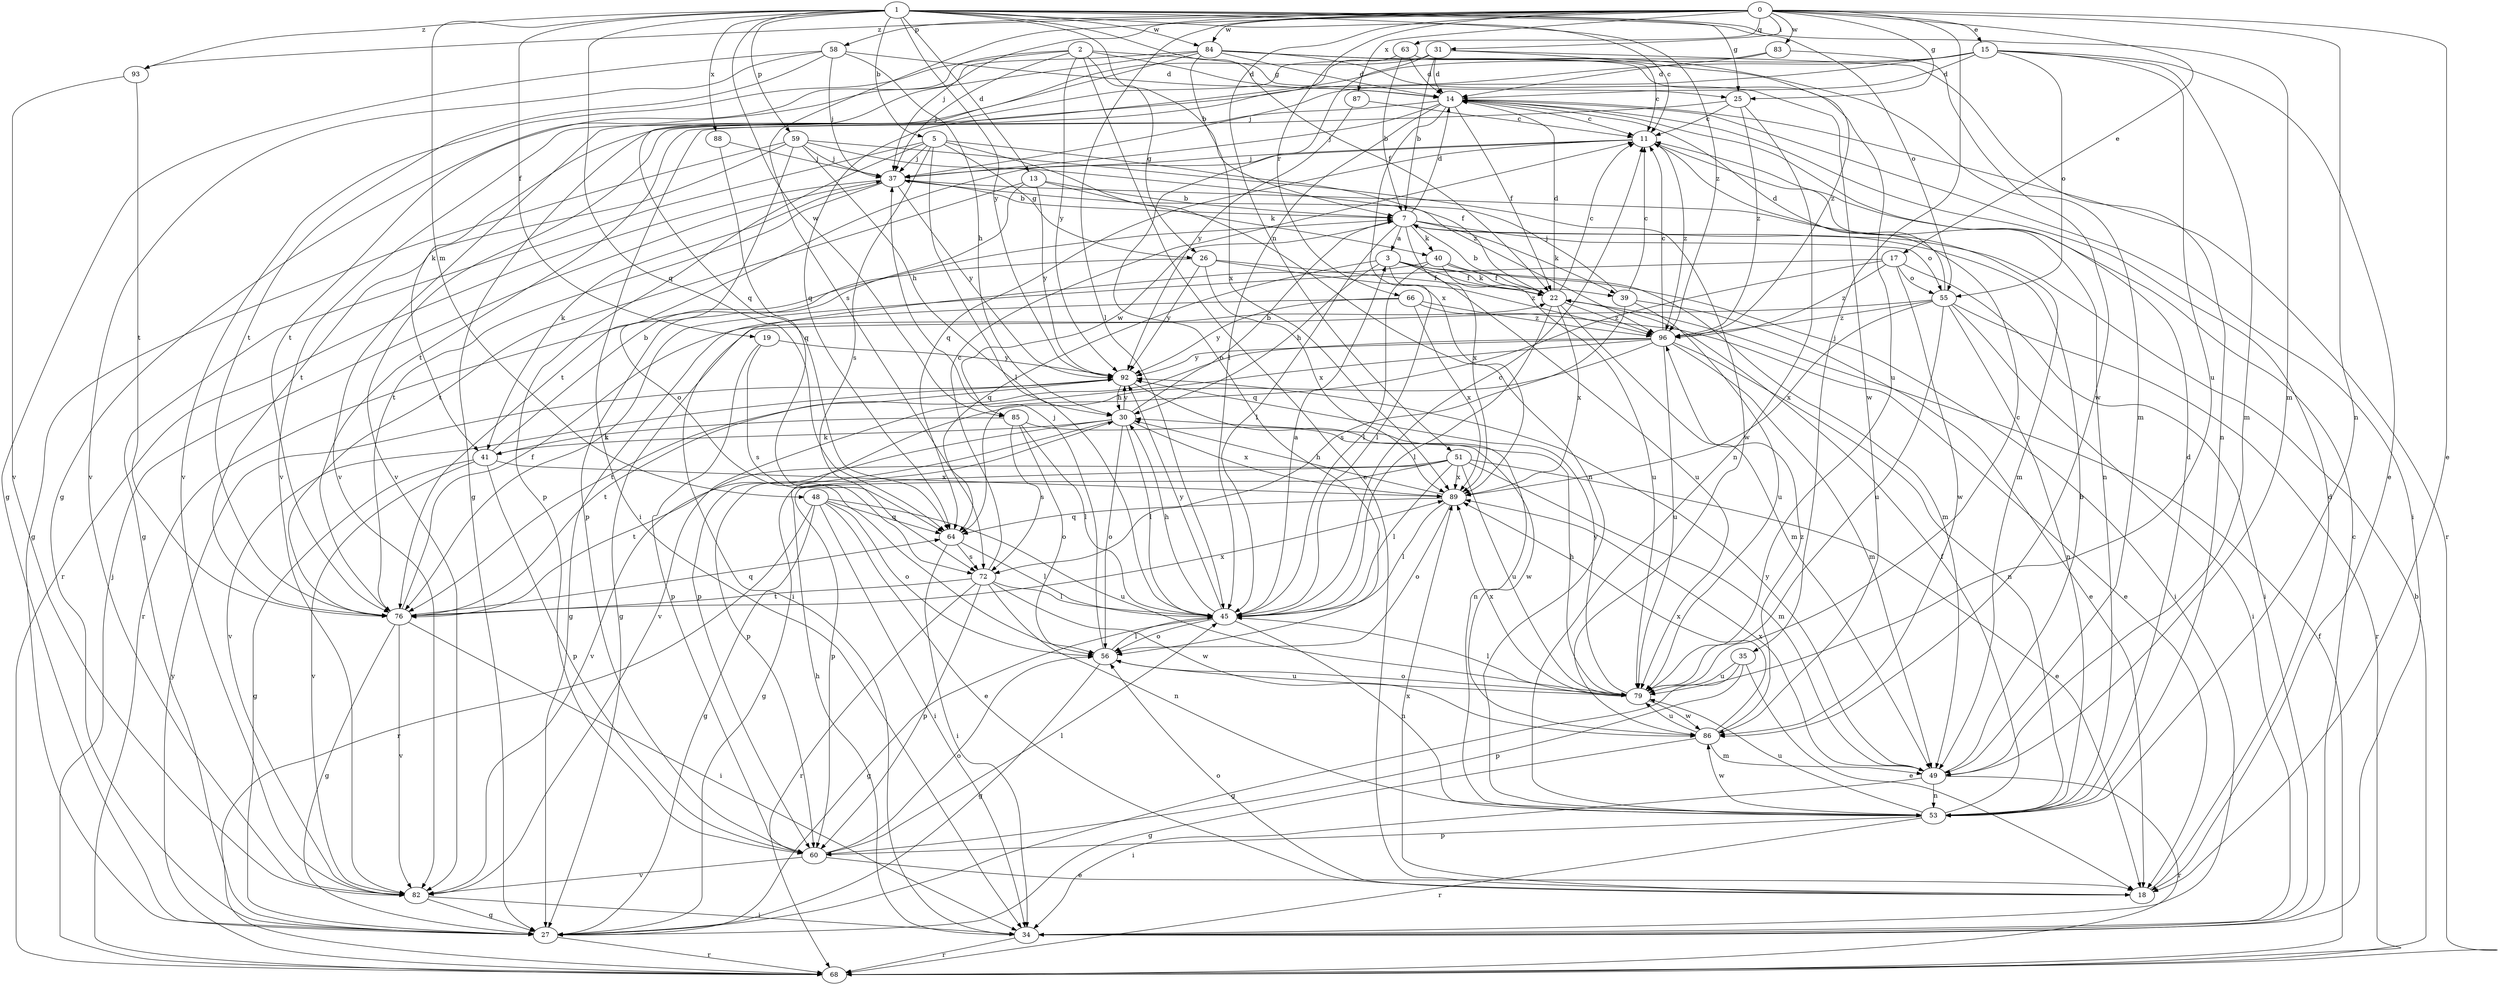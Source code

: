 strict digraph  {
0;
1;
2;
3;
5;
7;
11;
13;
14;
15;
17;
18;
19;
22;
25;
26;
27;
30;
31;
34;
35;
37;
39;
40;
41;
45;
48;
49;
51;
53;
55;
56;
58;
59;
60;
63;
64;
66;
68;
72;
76;
79;
82;
83;
84;
85;
86;
87;
88;
89;
92;
93;
96;
0 -> 15  [label=e];
0 -> 17  [label=e];
0 -> 18  [label=e];
0 -> 25  [label=g];
0 -> 31  [label=i];
0 -> 35  [label=j];
0 -> 37  [label=j];
0 -> 45  [label=l];
0 -> 51  [label=n];
0 -> 53  [label=n];
0 -> 58  [label=p];
0 -> 63  [label=q];
0 -> 66  [label=r];
0 -> 72  [label=s];
0 -> 83  [label=w];
0 -> 84  [label=w];
0 -> 87  [label=x];
0 -> 93  [label=z];
1 -> 5  [label=b];
1 -> 7  [label=b];
1 -> 11  [label=c];
1 -> 13  [label=d];
1 -> 19  [label=f];
1 -> 22  [label=f];
1 -> 25  [label=g];
1 -> 48  [label=m];
1 -> 49  [label=m];
1 -> 55  [label=o];
1 -> 59  [label=p];
1 -> 64  [label=q];
1 -> 84  [label=w];
1 -> 85  [label=w];
1 -> 88  [label=x];
1 -> 92  [label=y];
1 -> 93  [label=z];
1 -> 96  [label=z];
2 -> 14  [label=d];
2 -> 18  [label=e];
2 -> 25  [label=g];
2 -> 26  [label=g];
2 -> 37  [label=j];
2 -> 76  [label=t];
2 -> 82  [label=v];
2 -> 92  [label=y];
3 -> 22  [label=f];
3 -> 30  [label=h];
3 -> 34  [label=i];
3 -> 39  [label=k];
3 -> 45  [label=l];
3 -> 64  [label=q];
3 -> 79  [label=u];
5 -> 22  [label=f];
5 -> 26  [label=g];
5 -> 27  [label=g];
5 -> 37  [label=j];
5 -> 45  [label=l];
5 -> 53  [label=n];
5 -> 60  [label=p];
5 -> 72  [label=s];
7 -> 3  [label=a];
7 -> 14  [label=d];
7 -> 39  [label=k];
7 -> 40  [label=k];
7 -> 45  [label=l];
7 -> 55  [label=o];
7 -> 85  [label=w];
7 -> 89  [label=x];
11 -> 37  [label=j];
11 -> 53  [label=n];
11 -> 64  [label=q];
11 -> 76  [label=t];
11 -> 96  [label=z];
13 -> 7  [label=b];
13 -> 40  [label=k];
13 -> 60  [label=p];
13 -> 76  [label=t];
13 -> 92  [label=y];
14 -> 11  [label=c];
14 -> 22  [label=f];
14 -> 34  [label=i];
14 -> 37  [label=j];
14 -> 45  [label=l];
14 -> 68  [label=r];
14 -> 76  [label=t];
14 -> 89  [label=x];
15 -> 14  [label=d];
15 -> 18  [label=e];
15 -> 37  [label=j];
15 -> 41  [label=k];
15 -> 49  [label=m];
15 -> 55  [label=o];
15 -> 79  [label=u];
15 -> 82  [label=v];
17 -> 34  [label=i];
17 -> 55  [label=o];
17 -> 64  [label=q];
17 -> 76  [label=t];
17 -> 86  [label=w];
17 -> 96  [label=z];
18 -> 14  [label=d];
18 -> 56  [label=o];
18 -> 89  [label=x];
19 -> 60  [label=p];
19 -> 72  [label=s];
19 -> 92  [label=y];
22 -> 7  [label=b];
22 -> 11  [label=c];
22 -> 14  [label=d];
22 -> 45  [label=l];
22 -> 49  [label=m];
22 -> 89  [label=x];
22 -> 96  [label=z];
25 -> 11  [label=c];
25 -> 34  [label=i];
25 -> 53  [label=n];
25 -> 96  [label=z];
26 -> 22  [label=f];
26 -> 68  [label=r];
26 -> 89  [label=x];
26 -> 92  [label=y];
26 -> 96  [label=z];
27 -> 68  [label=r];
30 -> 7  [label=b];
30 -> 41  [label=k];
30 -> 45  [label=l];
30 -> 56  [label=o];
30 -> 60  [label=p];
30 -> 82  [label=v];
30 -> 89  [label=x];
30 -> 92  [label=y];
31 -> 7  [label=b];
31 -> 14  [label=d];
31 -> 53  [label=n];
31 -> 56  [label=o];
31 -> 82  [label=v];
31 -> 96  [label=z];
34 -> 11  [label=c];
34 -> 30  [label=h];
34 -> 68  [label=r];
35 -> 18  [label=e];
35 -> 27  [label=g];
35 -> 60  [label=p];
35 -> 79  [label=u];
37 -> 7  [label=b];
37 -> 41  [label=k];
37 -> 49  [label=m];
37 -> 68  [label=r];
37 -> 76  [label=t];
37 -> 92  [label=y];
39 -> 11  [label=c];
39 -> 18  [label=e];
39 -> 37  [label=j];
39 -> 72  [label=s];
39 -> 79  [label=u];
40 -> 22  [label=f];
40 -> 34  [label=i];
40 -> 45  [label=l];
40 -> 49  [label=m];
40 -> 79  [label=u];
41 -> 7  [label=b];
41 -> 27  [label=g];
41 -> 60  [label=p];
41 -> 82  [label=v];
41 -> 89  [label=x];
45 -> 3  [label=a];
45 -> 11  [label=c];
45 -> 27  [label=g];
45 -> 30  [label=h];
45 -> 53  [label=n];
45 -> 56  [label=o];
45 -> 92  [label=y];
48 -> 18  [label=e];
48 -> 27  [label=g];
48 -> 34  [label=i];
48 -> 56  [label=o];
48 -> 64  [label=q];
48 -> 68  [label=r];
48 -> 79  [label=u];
49 -> 7  [label=b];
49 -> 34  [label=i];
49 -> 53  [label=n];
49 -> 68  [label=r];
49 -> 89  [label=x];
49 -> 92  [label=y];
51 -> 18  [label=e];
51 -> 27  [label=g];
51 -> 45  [label=l];
51 -> 49  [label=m];
51 -> 60  [label=p];
51 -> 76  [label=t];
51 -> 79  [label=u];
51 -> 89  [label=x];
53 -> 14  [label=d];
53 -> 22  [label=f];
53 -> 60  [label=p];
53 -> 68  [label=r];
53 -> 79  [label=u];
53 -> 86  [label=w];
55 -> 14  [label=d];
55 -> 27  [label=g];
55 -> 34  [label=i];
55 -> 53  [label=n];
55 -> 68  [label=r];
55 -> 79  [label=u];
55 -> 89  [label=x];
55 -> 96  [label=z];
56 -> 27  [label=g];
56 -> 37  [label=j];
56 -> 45  [label=l];
56 -> 79  [label=u];
58 -> 14  [label=d];
58 -> 27  [label=g];
58 -> 30  [label=h];
58 -> 37  [label=j];
58 -> 76  [label=t];
58 -> 82  [label=v];
59 -> 27  [label=g];
59 -> 30  [label=h];
59 -> 37  [label=j];
59 -> 56  [label=o];
59 -> 76  [label=t];
59 -> 86  [label=w];
59 -> 96  [label=z];
60 -> 18  [label=e];
60 -> 45  [label=l];
60 -> 56  [label=o];
60 -> 82  [label=v];
63 -> 7  [label=b];
63 -> 11  [label=c];
63 -> 14  [label=d];
63 -> 64  [label=q];
64 -> 34  [label=i];
64 -> 45  [label=l];
64 -> 72  [label=s];
66 -> 18  [label=e];
66 -> 27  [label=g];
66 -> 89  [label=x];
66 -> 92  [label=y];
66 -> 96  [label=z];
68 -> 7  [label=b];
68 -> 22  [label=f];
68 -> 37  [label=j];
68 -> 92  [label=y];
72 -> 11  [label=c];
72 -> 45  [label=l];
72 -> 53  [label=n];
72 -> 60  [label=p];
72 -> 68  [label=r];
72 -> 76  [label=t];
72 -> 86  [label=w];
76 -> 22  [label=f];
76 -> 27  [label=g];
76 -> 34  [label=i];
76 -> 64  [label=q];
76 -> 82  [label=v];
76 -> 89  [label=x];
79 -> 11  [label=c];
79 -> 30  [label=h];
79 -> 45  [label=l];
79 -> 56  [label=o];
79 -> 86  [label=w];
79 -> 89  [label=x];
79 -> 92  [label=y];
82 -> 27  [label=g];
82 -> 34  [label=i];
83 -> 14  [label=d];
83 -> 27  [label=g];
83 -> 86  [label=w];
84 -> 14  [label=d];
84 -> 27  [label=g];
84 -> 49  [label=m];
84 -> 64  [label=q];
84 -> 79  [label=u];
84 -> 82  [label=v];
84 -> 86  [label=w];
84 -> 89  [label=x];
85 -> 41  [label=k];
85 -> 45  [label=l];
85 -> 56  [label=o];
85 -> 72  [label=s];
85 -> 86  [label=w];
86 -> 27  [label=g];
86 -> 49  [label=m];
86 -> 79  [label=u];
86 -> 89  [label=x];
86 -> 96  [label=z];
87 -> 11  [label=c];
87 -> 92  [label=y];
88 -> 37  [label=j];
88 -> 64  [label=q];
89 -> 30  [label=h];
89 -> 45  [label=l];
89 -> 56  [label=o];
89 -> 64  [label=q];
92 -> 30  [label=h];
92 -> 53  [label=n];
92 -> 76  [label=t];
92 -> 82  [label=v];
93 -> 76  [label=t];
93 -> 82  [label=v];
96 -> 11  [label=c];
96 -> 49  [label=m];
96 -> 53  [label=n];
96 -> 60  [label=p];
96 -> 76  [label=t];
96 -> 79  [label=u];
96 -> 82  [label=v];
96 -> 92  [label=y];
}
